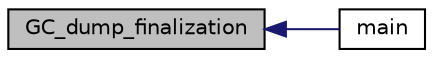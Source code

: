 digraph "GC_dump_finalization"
{
  edge [fontname="Helvetica",fontsize="10",labelfontname="Helvetica",labelfontsize="10"];
  node [fontname="Helvetica",fontsize="10",shape=record];
  rankdir="LR";
  Node933 [label="GC_dump_finalization",height=0.2,width=0.4,color="black", fillcolor="grey75", style="filled", fontcolor="black"];
  Node933 -> Node934 [dir="back",color="midnightblue",fontsize="10",style="solid",fontname="Helvetica"];
  Node934 [label="main",height=0.2,width=0.4,color="black", fillcolor="white", style="filled",URL="$d4/d12/3rd_party_2gc_2tests_2test_8c.html#a840291bc02cba5474a4cb46a9b9566fe"];
}
